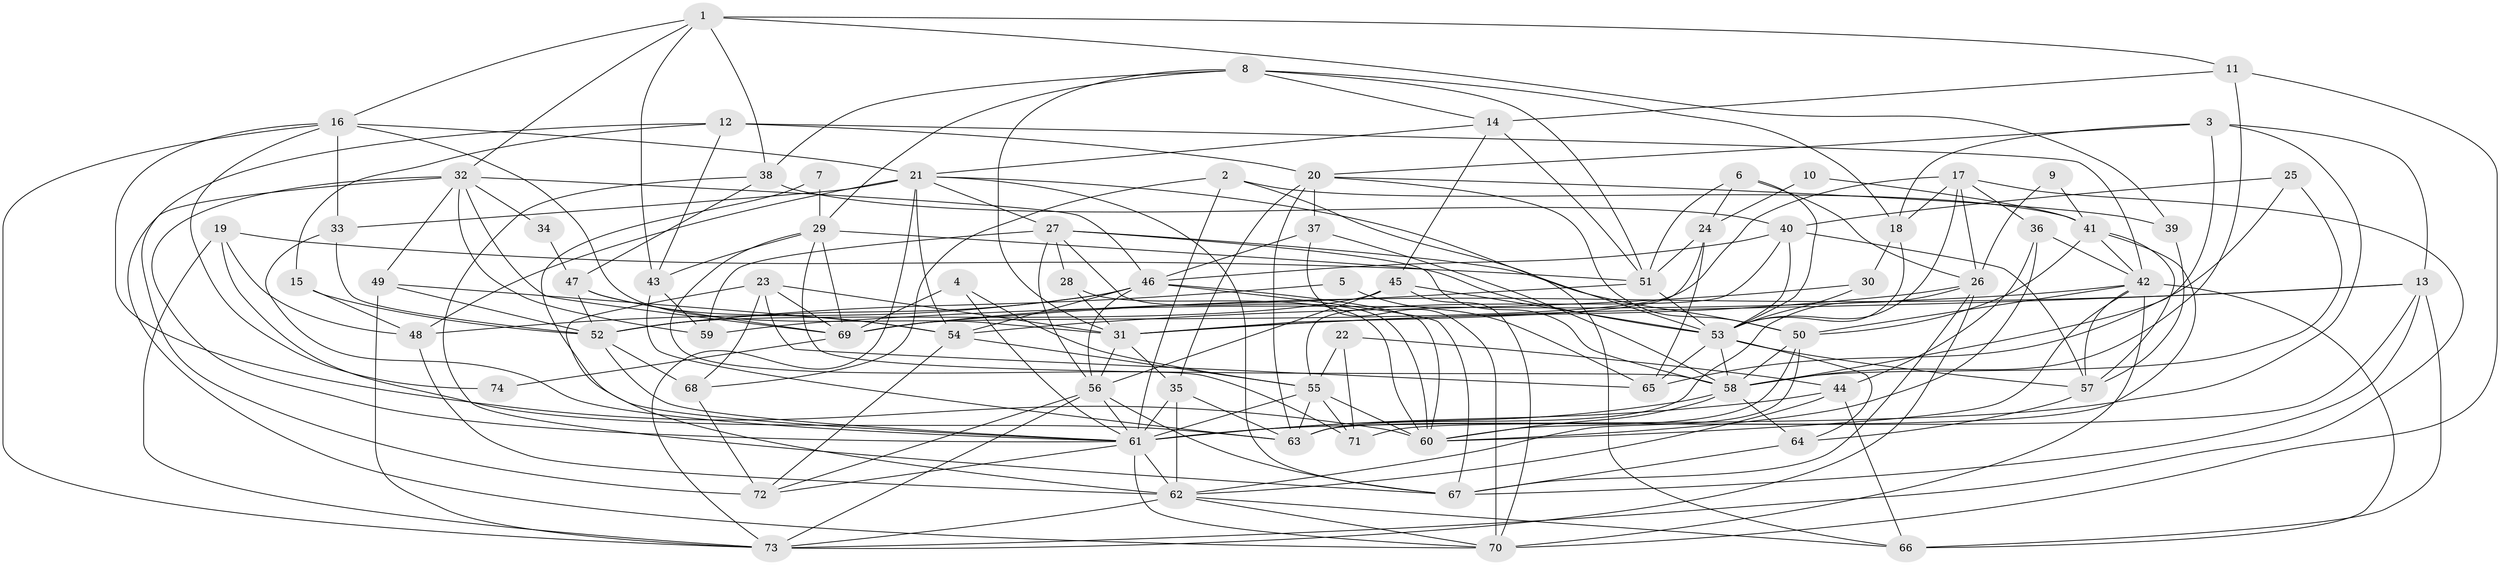 // original degree distribution, {4: 0.23809523809523808, 3: 0.25170068027210885, 2: 0.1564625850340136, 5: 0.2108843537414966, 6: 0.09523809523809523, 7: 0.027210884353741496, 8: 0.02040816326530612}
// Generated by graph-tools (version 1.1) at 2025/26/03/09/25 03:26:19]
// undirected, 74 vertices, 212 edges
graph export_dot {
graph [start="1"]
  node [color=gray90,style=filled];
  1;
  2;
  3;
  4;
  5;
  6;
  7;
  8;
  9;
  10;
  11;
  12;
  13;
  14;
  15;
  16;
  17;
  18;
  19;
  20;
  21;
  22;
  23;
  24;
  25;
  26;
  27;
  28;
  29;
  30;
  31;
  32;
  33;
  34;
  35;
  36;
  37;
  38;
  39;
  40;
  41;
  42;
  43;
  44;
  45;
  46;
  47;
  48;
  49;
  50;
  51;
  52;
  53;
  54;
  55;
  56;
  57;
  58;
  59;
  60;
  61;
  62;
  63;
  64;
  65;
  66;
  67;
  68;
  69;
  70;
  71;
  72;
  73;
  74;
  1 -- 11 [weight=1.0];
  1 -- 16 [weight=1.0];
  1 -- 32 [weight=1.0];
  1 -- 38 [weight=1.0];
  1 -- 39 [weight=1.0];
  1 -- 43 [weight=1.0];
  2 -- 41 [weight=1.0];
  2 -- 61 [weight=1.0];
  2 -- 66 [weight=1.0];
  2 -- 68 [weight=1.0];
  3 -- 13 [weight=1.0];
  3 -- 18 [weight=1.0];
  3 -- 20 [weight=1.0];
  3 -- 58 [weight=1.0];
  3 -- 61 [weight=1.0];
  4 -- 55 [weight=1.0];
  4 -- 61 [weight=1.0];
  4 -- 69 [weight=1.0];
  5 -- 52 [weight=1.0];
  5 -- 65 [weight=1.0];
  6 -- 24 [weight=1.0];
  6 -- 26 [weight=1.0];
  6 -- 51 [weight=1.0];
  6 -- 53 [weight=1.0];
  7 -- 29 [weight=1.0];
  7 -- 61 [weight=1.0];
  8 -- 14 [weight=1.0];
  8 -- 18 [weight=1.0];
  8 -- 29 [weight=1.0];
  8 -- 31 [weight=1.0];
  8 -- 38 [weight=1.0];
  8 -- 51 [weight=1.0];
  9 -- 26 [weight=1.0];
  9 -- 41 [weight=1.0];
  10 -- 24 [weight=1.0];
  10 -- 41 [weight=1.0];
  11 -- 14 [weight=1.0];
  11 -- 58 [weight=1.0];
  11 -- 70 [weight=1.0];
  12 -- 15 [weight=1.0];
  12 -- 20 [weight=1.0];
  12 -- 42 [weight=1.0];
  12 -- 43 [weight=1.0];
  12 -- 72 [weight=1.0];
  13 -- 31 [weight=1.0];
  13 -- 66 [weight=1.0];
  13 -- 67 [weight=1.0];
  13 -- 69 [weight=1.0];
  13 -- 71 [weight=2.0];
  14 -- 21 [weight=1.0];
  14 -- 45 [weight=1.0];
  14 -- 51 [weight=1.0];
  15 -- 48 [weight=1.0];
  15 -- 52 [weight=1.0];
  16 -- 21 [weight=1.0];
  16 -- 31 [weight=1.0];
  16 -- 33 [weight=1.0];
  16 -- 60 [weight=1.0];
  16 -- 73 [weight=1.0];
  16 -- 74 [weight=1.0];
  17 -- 18 [weight=1.0];
  17 -- 26 [weight=1.0];
  17 -- 36 [weight=1.0];
  17 -- 53 [weight=1.0];
  17 -- 69 [weight=1.0];
  17 -- 73 [weight=1.0];
  18 -- 30 [weight=1.0];
  18 -- 53 [weight=1.0];
  19 -- 48 [weight=1.0];
  19 -- 51 [weight=1.0];
  19 -- 63 [weight=1.0];
  19 -- 73 [weight=1.0];
  20 -- 35 [weight=1.0];
  20 -- 37 [weight=1.0];
  20 -- 39 [weight=1.0];
  20 -- 50 [weight=1.0];
  20 -- 63 [weight=1.0];
  21 -- 27 [weight=1.0];
  21 -- 33 [weight=1.0];
  21 -- 48 [weight=1.0];
  21 -- 53 [weight=1.0];
  21 -- 54 [weight=1.0];
  21 -- 67 [weight=1.0];
  21 -- 73 [weight=1.0];
  22 -- 44 [weight=1.0];
  22 -- 55 [weight=1.0];
  22 -- 71 [weight=1.0];
  23 -- 31 [weight=1.0];
  23 -- 62 [weight=2.0];
  23 -- 65 [weight=1.0];
  23 -- 68 [weight=1.0];
  23 -- 69 [weight=1.0];
  24 -- 31 [weight=1.0];
  24 -- 51 [weight=1.0];
  24 -- 65 [weight=1.0];
  25 -- 40 [weight=1.0];
  25 -- 58 [weight=1.0];
  25 -- 65 [weight=1.0];
  26 -- 31 [weight=1.0];
  26 -- 63 [weight=1.0];
  26 -- 67 [weight=1.0];
  26 -- 73 [weight=1.0];
  27 -- 28 [weight=1.0];
  27 -- 50 [weight=1.0];
  27 -- 56 [weight=1.0];
  27 -- 58 [weight=1.0];
  27 -- 59 [weight=2.0];
  27 -- 60 [weight=1.0];
  28 -- 31 [weight=1.0];
  28 -- 60 [weight=1.0];
  29 -- 43 [weight=1.0];
  29 -- 53 [weight=1.0];
  29 -- 58 [weight=1.0];
  29 -- 69 [weight=1.0];
  29 -- 71 [weight=1.0];
  30 -- 53 [weight=1.0];
  30 -- 54 [weight=1.0];
  31 -- 35 [weight=1.0];
  31 -- 56 [weight=1.0];
  32 -- 34 [weight=1.0];
  32 -- 46 [weight=1.0];
  32 -- 49 [weight=1.0];
  32 -- 59 [weight=1.0];
  32 -- 61 [weight=1.0];
  32 -- 69 [weight=1.0];
  32 -- 70 [weight=1.0];
  33 -- 52 [weight=1.0];
  33 -- 61 [weight=1.0];
  34 -- 47 [weight=1.0];
  35 -- 61 [weight=1.0];
  35 -- 62 [weight=1.0];
  35 -- 63 [weight=1.0];
  36 -- 42 [weight=1.0];
  36 -- 44 [weight=1.0];
  36 -- 60 [weight=1.0];
  37 -- 46 [weight=1.0];
  37 -- 58 [weight=1.0];
  37 -- 70 [weight=1.0];
  38 -- 40 [weight=1.0];
  38 -- 47 [weight=1.0];
  38 -- 67 [weight=1.0];
  39 -- 57 [weight=1.0];
  40 -- 46 [weight=1.0];
  40 -- 53 [weight=1.0];
  40 -- 55 [weight=1.0];
  40 -- 57 [weight=1.0];
  41 -- 42 [weight=1.0];
  41 -- 50 [weight=1.0];
  41 -- 57 [weight=1.0];
  41 -- 63 [weight=2.0];
  42 -- 50 [weight=1.0];
  42 -- 57 [weight=1.0];
  42 -- 59 [weight=1.0];
  42 -- 60 [weight=1.0];
  42 -- 66 [weight=1.0];
  42 -- 70 [weight=1.0];
  43 -- 59 [weight=1.0];
  43 -- 63 [weight=1.0];
  44 -- 61 [weight=1.0];
  44 -- 62 [weight=1.0];
  44 -- 66 [weight=1.0];
  45 -- 52 [weight=1.0];
  45 -- 53 [weight=1.0];
  45 -- 56 [weight=1.0];
  45 -- 70 [weight=1.0];
  46 -- 48 [weight=1.0];
  46 -- 52 [weight=1.0];
  46 -- 54 [weight=1.0];
  46 -- 56 [weight=1.0];
  46 -- 60 [weight=1.0];
  46 -- 67 [weight=1.0];
  47 -- 52 [weight=1.0];
  47 -- 54 [weight=1.0];
  47 -- 69 [weight=2.0];
  48 -- 62 [weight=1.0];
  49 -- 52 [weight=1.0];
  49 -- 54 [weight=1.0];
  49 -- 73 [weight=1.0];
  50 -- 58 [weight=2.0];
  50 -- 60 [weight=1.0];
  50 -- 62 [weight=1.0];
  51 -- 53 [weight=1.0];
  51 -- 69 [weight=1.0];
  52 -- 61 [weight=1.0];
  52 -- 68 [weight=1.0];
  53 -- 57 [weight=1.0];
  53 -- 58 [weight=1.0];
  53 -- 64 [weight=1.0];
  53 -- 65 [weight=1.0];
  54 -- 55 [weight=1.0];
  54 -- 72 [weight=1.0];
  55 -- 60 [weight=1.0];
  55 -- 61 [weight=1.0];
  55 -- 63 [weight=1.0];
  55 -- 71 [weight=1.0];
  56 -- 61 [weight=1.0];
  56 -- 67 [weight=1.0];
  56 -- 72 [weight=1.0];
  56 -- 73 [weight=1.0];
  57 -- 64 [weight=1.0];
  58 -- 60 [weight=1.0];
  58 -- 61 [weight=2.0];
  58 -- 64 [weight=1.0];
  61 -- 62 [weight=1.0];
  61 -- 70 [weight=1.0];
  61 -- 72 [weight=1.0];
  62 -- 66 [weight=1.0];
  62 -- 70 [weight=1.0];
  62 -- 73 [weight=1.0];
  64 -- 67 [weight=1.0];
  68 -- 72 [weight=1.0];
  69 -- 74 [weight=1.0];
}
